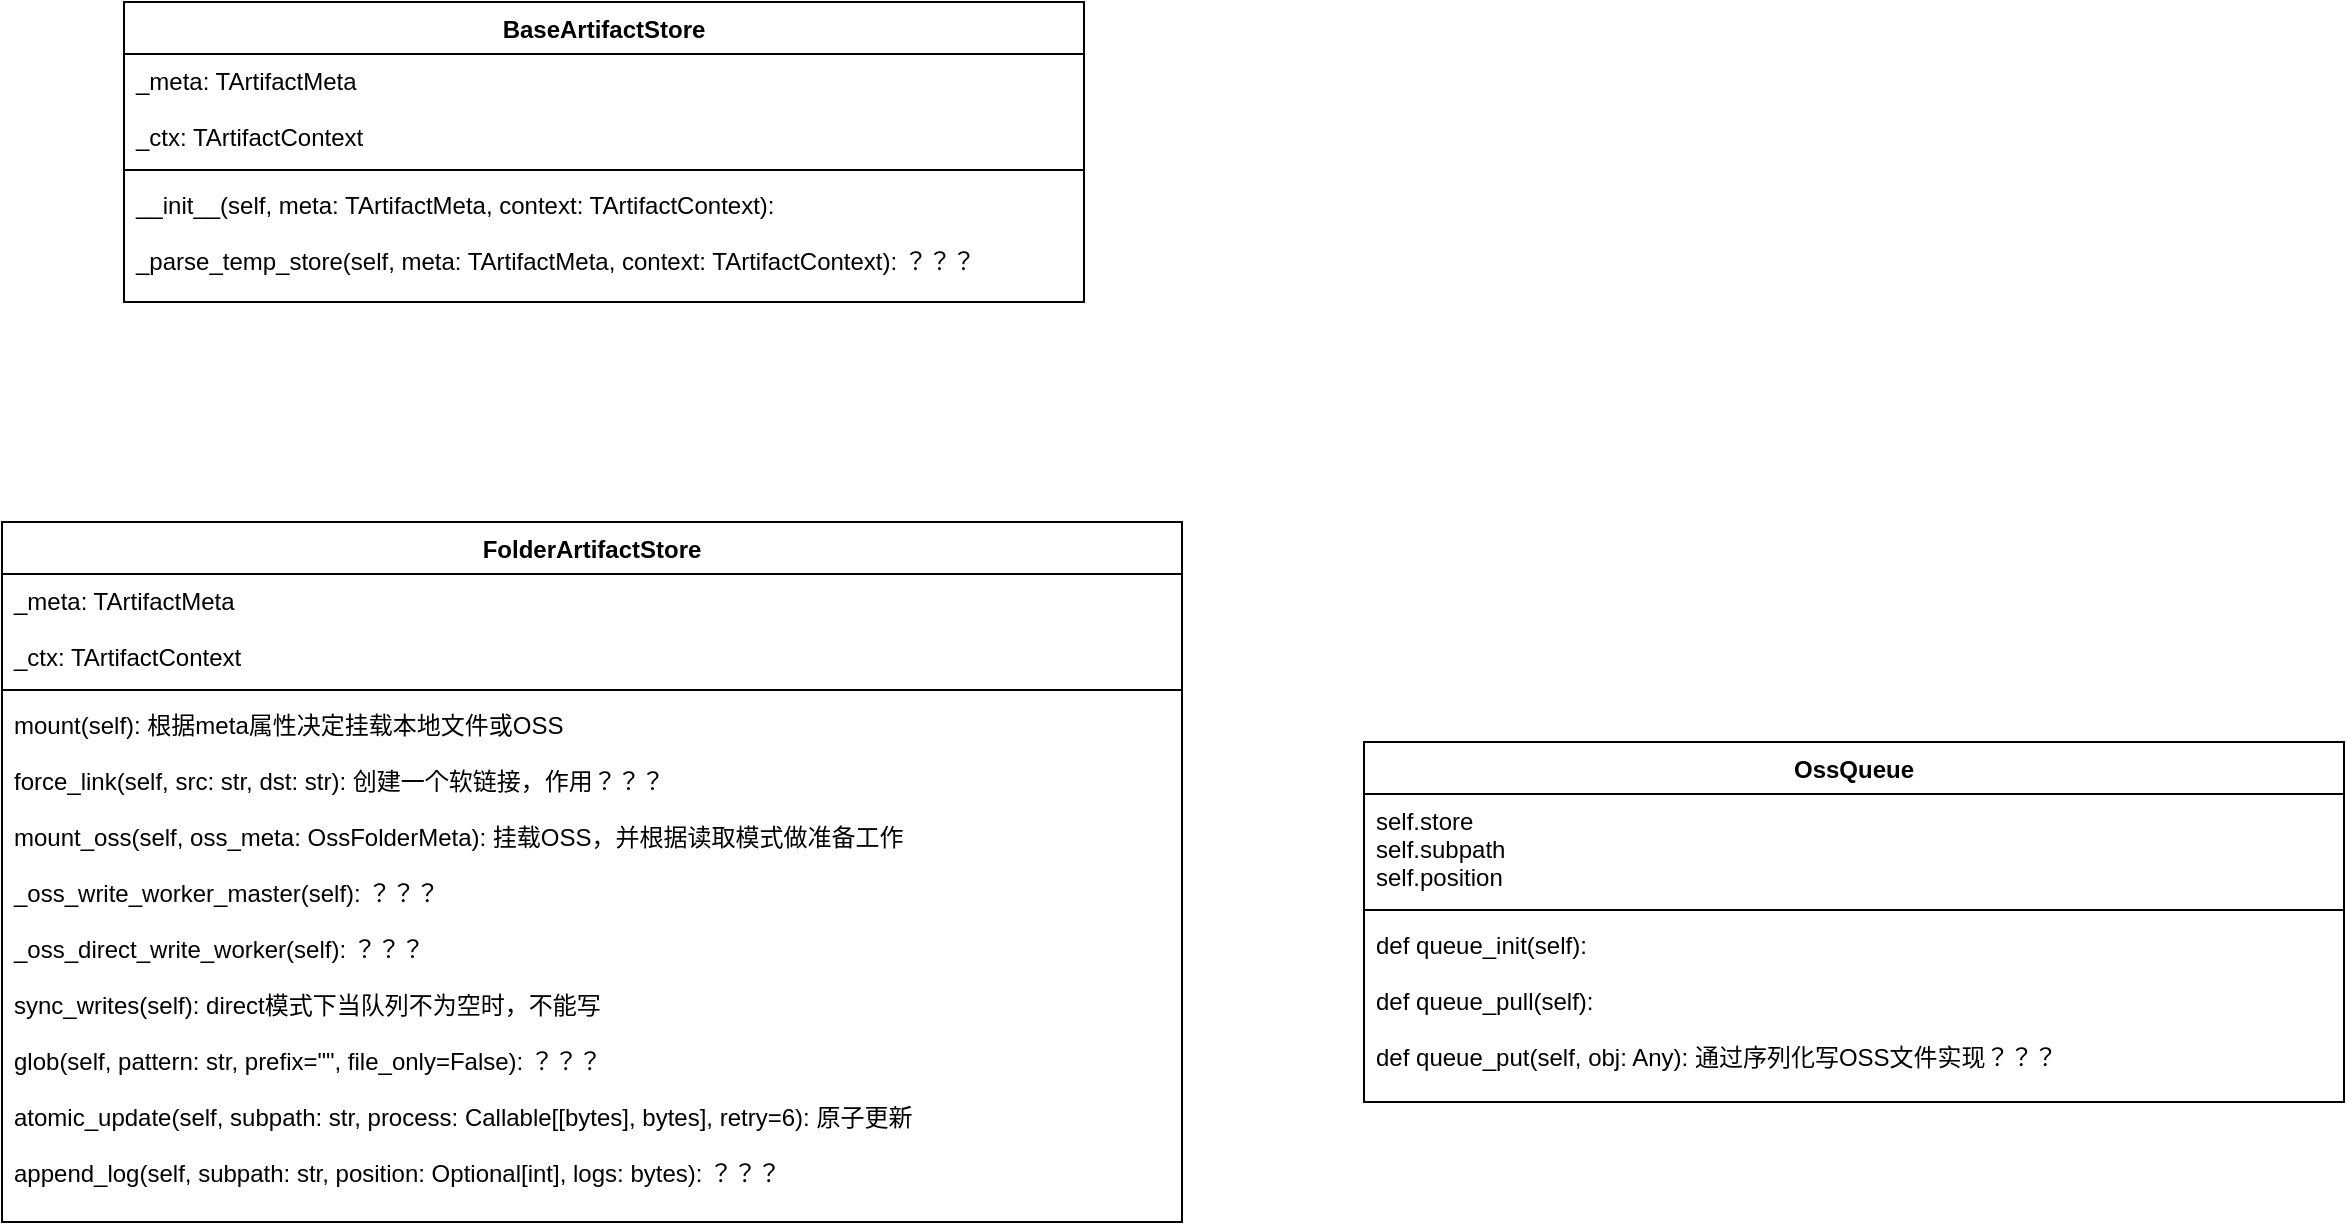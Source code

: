 <mxfile version="20.8.20" type="github">
  <diagram id="C5RBs43oDa-KdzZeNtuy" name="pipeline">
    <mxGraphModel dx="1362" dy="807" grid="1" gridSize="10" guides="1" tooltips="1" connect="1" arrows="1" fold="1" page="1" pageScale="1" pageWidth="827" pageHeight="1169" math="0" shadow="0">
      <root>
        <mxCell id="WIyWlLk6GJQsqaUBKTNV-0" />
        <mxCell id="WIyWlLk6GJQsqaUBKTNV-1" parent="WIyWlLk6GJQsqaUBKTNV-0" />
        <mxCell id="QXIA_VAwWtRALYvtrusa-0" value="BaseArtifactStore" style="swimlane;fontStyle=1;align=center;verticalAlign=top;childLayout=stackLayout;horizontal=1;startSize=26;horizontalStack=0;resizeParent=1;resizeParentMax=0;resizeLast=0;collapsible=1;marginBottom=0;" vertex="1" parent="WIyWlLk6GJQsqaUBKTNV-1">
          <mxGeometry x="180" y="70" width="480" height="150" as="geometry" />
        </mxCell>
        <mxCell id="QXIA_VAwWtRALYvtrusa-1" value="_meta: TArtifactMeta&#xa;&#xa;_ctx: TArtifactContext" style="text;strokeColor=none;fillColor=none;align=left;verticalAlign=top;spacingLeft=4;spacingRight=4;overflow=hidden;rotatable=0;points=[[0,0.5],[1,0.5]];portConstraint=eastwest;" vertex="1" parent="QXIA_VAwWtRALYvtrusa-0">
          <mxGeometry y="26" width="480" height="54" as="geometry" />
        </mxCell>
        <mxCell id="QXIA_VAwWtRALYvtrusa-2" value="" style="line;strokeWidth=1;fillColor=none;align=left;verticalAlign=middle;spacingTop=-1;spacingLeft=3;spacingRight=3;rotatable=0;labelPosition=right;points=[];portConstraint=eastwest;strokeColor=inherit;" vertex="1" parent="QXIA_VAwWtRALYvtrusa-0">
          <mxGeometry y="80" width="480" height="8" as="geometry" />
        </mxCell>
        <mxCell id="QXIA_VAwWtRALYvtrusa-3" value="__init__(self, meta: TArtifactMeta, context: TArtifactContext):&#xa;&#xa;_parse_temp_store(self, meta: TArtifactMeta, context: TArtifactContext): ？？？&#xa;&#xa;" style="text;strokeColor=none;fillColor=none;align=left;verticalAlign=top;spacingLeft=4;spacingRight=4;overflow=hidden;rotatable=0;points=[[0,0.5],[1,0.5]];portConstraint=eastwest;" vertex="1" parent="QXIA_VAwWtRALYvtrusa-0">
          <mxGeometry y="88" width="480" height="62" as="geometry" />
        </mxCell>
        <mxCell id="QXIA_VAwWtRALYvtrusa-4" value="FolderArtifactStore" style="swimlane;fontStyle=1;align=center;verticalAlign=top;childLayout=stackLayout;horizontal=1;startSize=26;horizontalStack=0;resizeParent=1;resizeParentMax=0;resizeLast=0;collapsible=1;marginBottom=0;" vertex="1" parent="WIyWlLk6GJQsqaUBKTNV-1">
          <mxGeometry x="119" y="330" width="590" height="350" as="geometry" />
        </mxCell>
        <mxCell id="QXIA_VAwWtRALYvtrusa-5" value="_meta: TArtifactMeta&#xa;&#xa;_ctx: TArtifactContext" style="text;strokeColor=none;fillColor=none;align=left;verticalAlign=top;spacingLeft=4;spacingRight=4;overflow=hidden;rotatable=0;points=[[0,0.5],[1,0.5]];portConstraint=eastwest;" vertex="1" parent="QXIA_VAwWtRALYvtrusa-4">
          <mxGeometry y="26" width="590" height="54" as="geometry" />
        </mxCell>
        <mxCell id="QXIA_VAwWtRALYvtrusa-6" value="" style="line;strokeWidth=1;fillColor=none;align=left;verticalAlign=middle;spacingTop=-1;spacingLeft=3;spacingRight=3;rotatable=0;labelPosition=right;points=[];portConstraint=eastwest;strokeColor=inherit;" vertex="1" parent="QXIA_VAwWtRALYvtrusa-4">
          <mxGeometry y="80" width="590" height="8" as="geometry" />
        </mxCell>
        <mxCell id="QXIA_VAwWtRALYvtrusa-7" value="mount(self): 根据meta属性决定挂载本地文件或OSS&#xa;&#xa;force_link(self, src: str, dst: str): 创建一个软链接，作用？？？&#xa;&#xa;mount_oss(self, oss_meta: OssFolderMeta): 挂载OSS，并根据读取模式做准备工作&#xa;&#xa;_oss_write_worker_master(self): ？？？&#xa;&#xa;_oss_direct_write_worker(self): ？？？&#xa;&#xa;sync_writes(self): direct模式下当队列不为空时，不能写&#xa;&#xa;glob(self, pattern: str, prefix=&quot;&quot;, file_only=False): ？？？&#xa;&#xa;atomic_update(self, subpath: str, process: Callable[[bytes], bytes], retry=6): 原子更新&#xa;&#xa;append_log(self, subpath: str, position: Optional[int], logs: bytes): ？？？" style="text;strokeColor=none;fillColor=none;align=left;verticalAlign=top;spacingLeft=4;spacingRight=4;overflow=hidden;rotatable=0;points=[[0,0.5],[1,0.5]];portConstraint=eastwest;" vertex="1" parent="QXIA_VAwWtRALYvtrusa-4">
          <mxGeometry y="88" width="590" height="262" as="geometry" />
        </mxCell>
        <mxCell id="QXIA_VAwWtRALYvtrusa-8" value="OssQueue" style="swimlane;fontStyle=1;align=center;verticalAlign=top;childLayout=stackLayout;horizontal=1;startSize=26;horizontalStack=0;resizeParent=1;resizeParentMax=0;resizeLast=0;collapsible=1;marginBottom=0;" vertex="1" parent="WIyWlLk6GJQsqaUBKTNV-1">
          <mxGeometry x="800" y="440" width="490" height="180" as="geometry" />
        </mxCell>
        <mxCell id="QXIA_VAwWtRALYvtrusa-9" value="self.store&#xa;        self.subpath&#xa;        self.position" style="text;strokeColor=none;fillColor=none;align=left;verticalAlign=top;spacingLeft=4;spacingRight=4;overflow=hidden;rotatable=0;points=[[0,0.5],[1,0.5]];portConstraint=eastwest;" vertex="1" parent="QXIA_VAwWtRALYvtrusa-8">
          <mxGeometry y="26" width="490" height="54" as="geometry" />
        </mxCell>
        <mxCell id="QXIA_VAwWtRALYvtrusa-10" value="" style="line;strokeWidth=1;fillColor=none;align=left;verticalAlign=middle;spacingTop=-1;spacingLeft=3;spacingRight=3;rotatable=0;labelPosition=right;points=[];portConstraint=eastwest;strokeColor=inherit;" vertex="1" parent="QXIA_VAwWtRALYvtrusa-8">
          <mxGeometry y="80" width="490" height="8" as="geometry" />
        </mxCell>
        <mxCell id="QXIA_VAwWtRALYvtrusa-11" value="def queue_init(self):&#xa;&#xa;def queue_pull(self):&#xa;&#xa;def queue_put(self, obj: Any): 通过序列化写OSS文件实现？？？" style="text;strokeColor=none;fillColor=none;align=left;verticalAlign=top;spacingLeft=4;spacingRight=4;overflow=hidden;rotatable=0;points=[[0,0.5],[1,0.5]];portConstraint=eastwest;" vertex="1" parent="QXIA_VAwWtRALYvtrusa-8">
          <mxGeometry y="88" width="490" height="92" as="geometry" />
        </mxCell>
      </root>
    </mxGraphModel>
  </diagram>
</mxfile>
